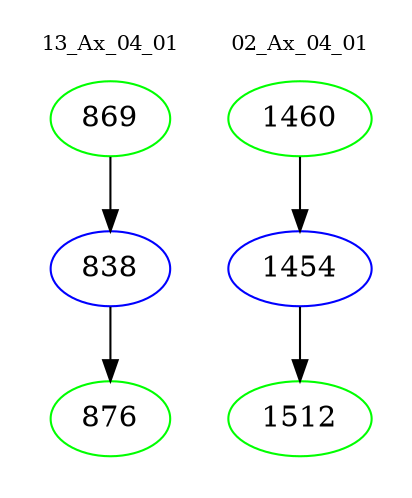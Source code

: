 digraph{
subgraph cluster_0 {
color = white
label = "13_Ax_04_01";
fontsize=10;
T0_869 [label="869", color="green"]
T0_869 -> T0_838 [color="black"]
T0_838 [label="838", color="blue"]
T0_838 -> T0_876 [color="black"]
T0_876 [label="876", color="green"]
}
subgraph cluster_1 {
color = white
label = "02_Ax_04_01";
fontsize=10;
T1_1460 [label="1460", color="green"]
T1_1460 -> T1_1454 [color="black"]
T1_1454 [label="1454", color="blue"]
T1_1454 -> T1_1512 [color="black"]
T1_1512 [label="1512", color="green"]
}
}
